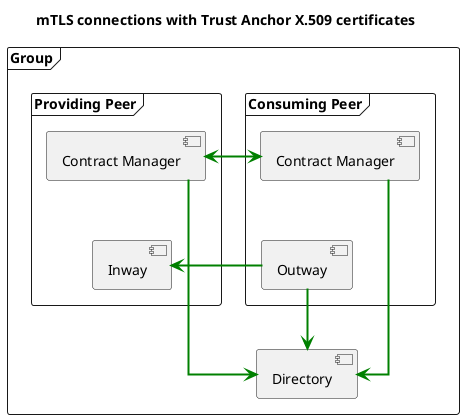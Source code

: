 @startuml
title mTLS connections with Trust Anchor X.509 certificates

frame "Group" {
  frame "Consuming Peer" {
    component Outway as outway
    component "Contract Manager" as contractManagerConsumingPeer
  }
  frame "Providing Peer" {
     Component Inway as inway
     component "Contract Manager" as contractManagerProvidingPeer
  }
  component Directory as directory
}

contractManagerConsumingPeer <-[bold,#green]l-> contractManagerProvidingPeer
contractManagerProvidingPeer -[bold,#green]d-> directory
contractManagerConsumingPeer -[bold,#green]d-> directory
outway -[bold,#green]d-> directory
outway -[bold,#green]l-> inway
outway -[hidden]u-> contractManagerConsumingPeer
inway -[hidden]u-> contractManagerProvidingPeer

skinparam boxPadding 50
skinparam linetype polyline
skinparam linetype ortho
@enduml
